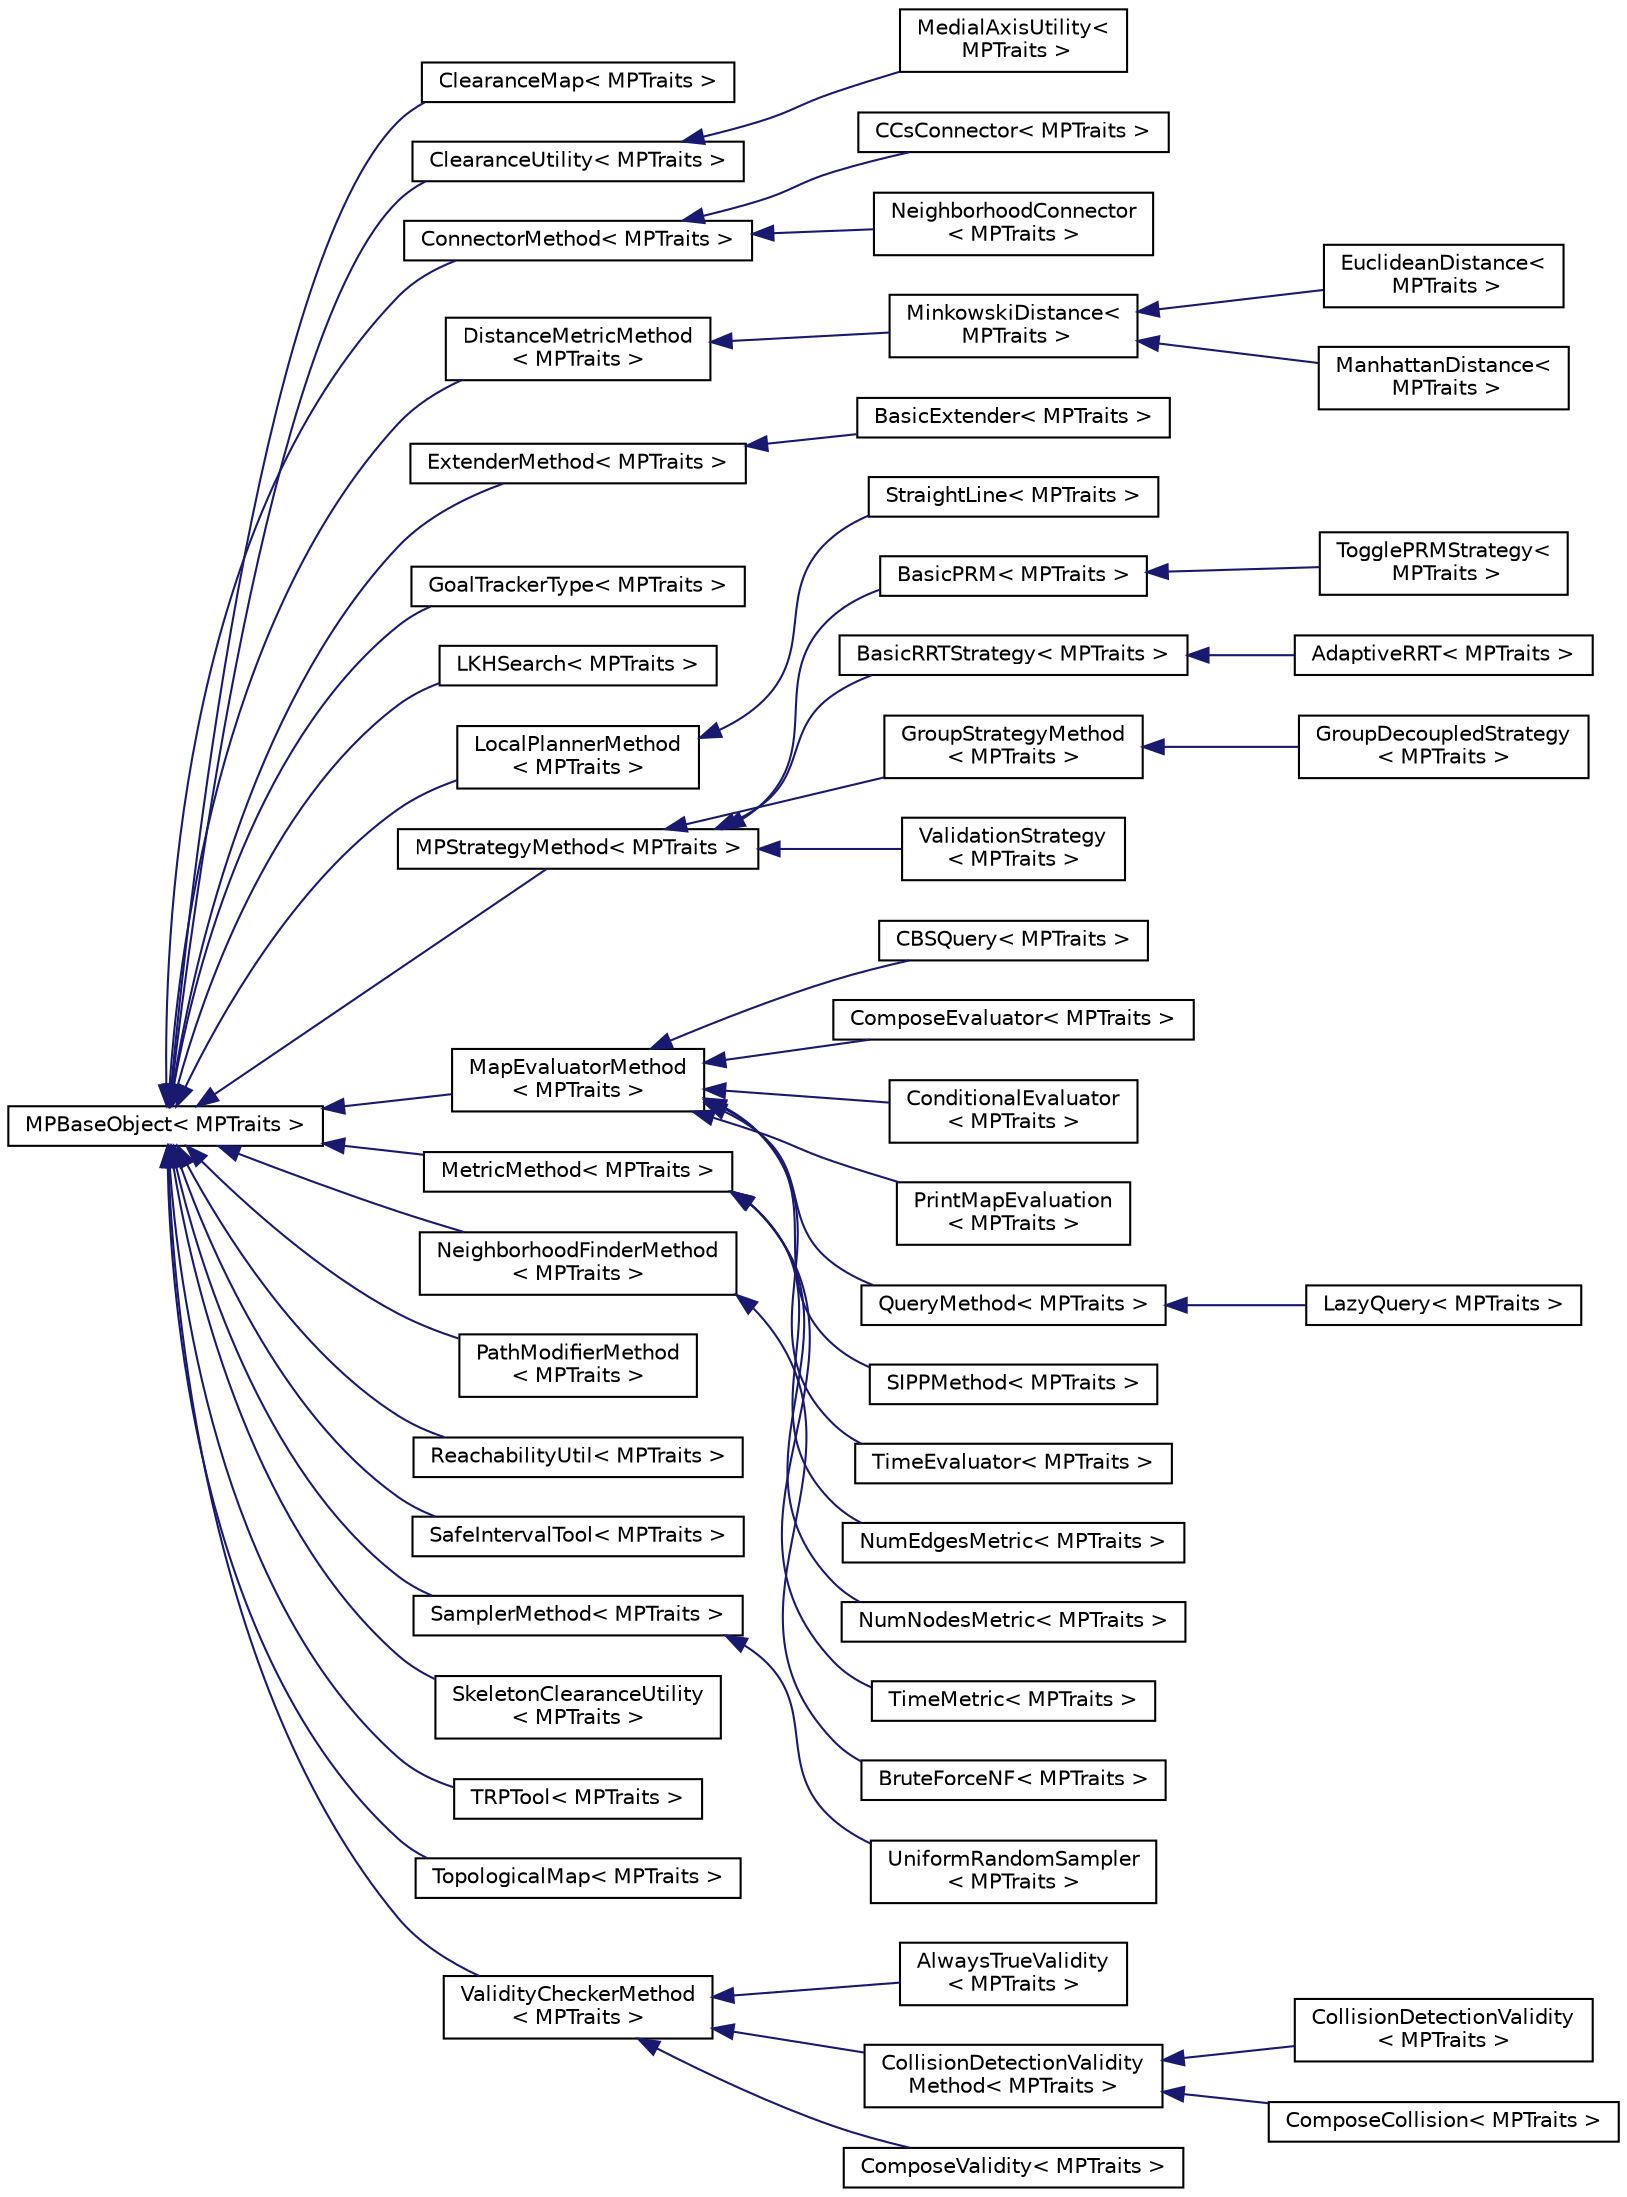 digraph "Graphical Class Hierarchy"
{
 // LATEX_PDF_SIZE
  edge [fontname="Helvetica",fontsize="10",labelfontname="Helvetica",labelfontsize="10"];
  node [fontname="Helvetica",fontsize="10",shape=record];
  rankdir="LR";
  Node0 [label="MPBaseObject\< MPTraits \>",height=0.2,width=0.4,color="black", fillcolor="white", style="filled",URL="$classMPBaseObject.html",tooltip=" "];
  Node0 -> Node1 [dir="back",color="midnightblue",fontsize="10",style="solid",fontname="Helvetica"];
  Node1 [label="ClearanceMap\< MPTraits \>",height=0.2,width=0.4,color="black", fillcolor="white", style="filled",URL="$classClearanceMap.html",tooltip=" "];
  Node0 -> Node2 [dir="back",color="midnightblue",fontsize="10",style="solid",fontname="Helvetica"];
  Node2 [label="ClearanceUtility\< MPTraits \>",height=0.2,width=0.4,color="black", fillcolor="white", style="filled",URL="$classClearanceUtility.html",tooltip=" "];
  Node2 -> Node3 [dir="back",color="midnightblue",fontsize="10",style="solid",fontname="Helvetica"];
  Node3 [label="MedialAxisUtility\<\l MPTraits \>",height=0.2,width=0.4,color="black", fillcolor="white", style="filled",URL="$classMedialAxisUtility.html",tooltip=" "];
  Node0 -> Node4 [dir="back",color="midnightblue",fontsize="10",style="solid",fontname="Helvetica"];
  Node4 [label="ConnectorMethod\< MPTraits \>",height=0.2,width=0.4,color="black", fillcolor="white", style="filled",URL="$classConnectorMethod.html",tooltip=" "];
  Node4 -> Node5 [dir="back",color="midnightblue",fontsize="10",style="solid",fontname="Helvetica"];
  Node5 [label="CCsConnector\< MPTraits \>",height=0.2,width=0.4,color="black", fillcolor="white", style="filled",URL="$classCCsConnector.html",tooltip=" "];
  Node4 -> Node6 [dir="back",color="midnightblue",fontsize="10",style="solid",fontname="Helvetica"];
  Node6 [label="NeighborhoodConnector\l\< MPTraits \>",height=0.2,width=0.4,color="black", fillcolor="white", style="filled",URL="$classNeighborhoodConnector.html",tooltip=" "];
  Node0 -> Node7 [dir="back",color="midnightblue",fontsize="10",style="solid",fontname="Helvetica"];
  Node7 [label="DistanceMetricMethod\l\< MPTraits \>",height=0.2,width=0.4,color="black", fillcolor="white", style="filled",URL="$classDistanceMetricMethod.html",tooltip=" "];
  Node7 -> Node8 [dir="back",color="midnightblue",fontsize="10",style="solid",fontname="Helvetica"];
  Node8 [label="MinkowskiDistance\<\l MPTraits \>",height=0.2,width=0.4,color="black", fillcolor="white", style="filled",URL="$classMinkowskiDistance.html",tooltip=" "];
  Node8 -> Node9 [dir="back",color="midnightblue",fontsize="10",style="solid",fontname="Helvetica"];
  Node9 [label="EuclideanDistance\<\l MPTraits \>",height=0.2,width=0.4,color="black", fillcolor="white", style="filled",URL="$classEuclideanDistance.html",tooltip=" "];
  Node8 -> Node10 [dir="back",color="midnightblue",fontsize="10",style="solid",fontname="Helvetica"];
  Node10 [label="ManhattanDistance\<\l MPTraits \>",height=0.2,width=0.4,color="black", fillcolor="white", style="filled",URL="$classManhattanDistance.html",tooltip=" "];
  Node0 -> Node11 [dir="back",color="midnightblue",fontsize="10",style="solid",fontname="Helvetica"];
  Node11 [label="ExtenderMethod\< MPTraits \>",height=0.2,width=0.4,color="black", fillcolor="white", style="filled",URL="$classExtenderMethod.html",tooltip=" "];
  Node11 -> Node12 [dir="back",color="midnightblue",fontsize="10",style="solid",fontname="Helvetica"];
  Node12 [label="BasicExtender\< MPTraits \>",height=0.2,width=0.4,color="black", fillcolor="white", style="filled",URL="$classBasicExtender.html",tooltip=" "];
  Node0 -> Node13 [dir="back",color="midnightblue",fontsize="10",style="solid",fontname="Helvetica"];
  Node13 [label="GoalTrackerType\< MPTraits \>",height=0.2,width=0.4,color="black", fillcolor="white", style="filled",URL="$classGoalTrackerType.html",tooltip="Maintains a set of GoalMap for multiple roadmap/task pairs."];
  Node0 -> Node14 [dir="back",color="midnightblue",fontsize="10",style="solid",fontname="Helvetica"];
  Node14 [label="LKHSearch\< MPTraits \>",height=0.2,width=0.4,color="black", fillcolor="white", style="filled",URL="$classLKHSearch.html",tooltip=" "];
  Node0 -> Node15 [dir="back",color="midnightblue",fontsize="10",style="solid",fontname="Helvetica"];
  Node15 [label="LocalPlannerMethod\l\< MPTraits \>",height=0.2,width=0.4,color="black", fillcolor="white", style="filled",URL="$classLocalPlannerMethod.html",tooltip=" "];
  Node15 -> Node16 [dir="back",color="midnightblue",fontsize="10",style="solid",fontname="Helvetica"];
  Node16 [label="StraightLine\< MPTraits \>",height=0.2,width=0.4,color="black", fillcolor="white", style="filled",URL="$classStraightLine.html",tooltip=" "];
  Node0 -> Node17 [dir="back",color="midnightblue",fontsize="10",style="solid",fontname="Helvetica"];
  Node17 [label="MPStrategyMethod\< MPTraits \>",height=0.2,width=0.4,color="black", fillcolor="white", style="filled",URL="$classMPStrategyMethod.html",tooltip=" "];
  Node17 -> Node18 [dir="back",color="midnightblue",fontsize="10",style="solid",fontname="Helvetica"];
  Node18 [label="BasicPRM\< MPTraits \>",height=0.2,width=0.4,color="black", fillcolor="white", style="filled",URL="$classBasicPRM.html",tooltip=" "];
  Node18 -> Node19 [dir="back",color="midnightblue",fontsize="10",style="solid",fontname="Helvetica"];
  Node19 [label="TogglePRMStrategy\<\l MPTraits \>",height=0.2,width=0.4,color="black", fillcolor="white", style="filled",URL="$classTogglePRMStrategy.html",tooltip=" "];
  Node17 -> Node20 [dir="back",color="midnightblue",fontsize="10",style="solid",fontname="Helvetica"];
  Node20 [label="BasicRRTStrategy\< MPTraits \>",height=0.2,width=0.4,color="black", fillcolor="white", style="filled",URL="$classBasicRRTStrategy.html",tooltip=" "];
  Node20 -> Node21 [dir="back",color="midnightblue",fontsize="10",style="solid",fontname="Helvetica"];
  Node21 [label="AdaptiveRRT\< MPTraits \>",height=0.2,width=0.4,color="black", fillcolor="white", style="filled",URL="$classAdaptiveRRT.html",tooltip=" "];
  Node17 -> Node22 [dir="back",color="midnightblue",fontsize="10",style="solid",fontname="Helvetica"];
  Node22 [label="GroupStrategyMethod\l\< MPTraits \>",height=0.2,width=0.4,color="black", fillcolor="white", style="filled",URL="$classGroupStrategyMethod.html",tooltip=" "];
  Node22 -> Node23 [dir="back",color="midnightblue",fontsize="10",style="solid",fontname="Helvetica"];
  Node23 [label="GroupDecoupledStrategy\l\< MPTraits \>",height=0.2,width=0.4,color="black", fillcolor="white", style="filled",URL="$classGroupDecoupledStrategy.html",tooltip=" "];
  Node17 -> Node24 [dir="back",color="midnightblue",fontsize="10",style="solid",fontname="Helvetica"];
  Node24 [label="ValidationStrategy\l\< MPTraits \>",height=0.2,width=0.4,color="black", fillcolor="white", style="filled",URL="$classValidationStrategy.html",tooltip=" "];
  Node0 -> Node25 [dir="back",color="midnightblue",fontsize="10",style="solid",fontname="Helvetica"];
  Node25 [label="MapEvaluatorMethod\l\< MPTraits \>",height=0.2,width=0.4,color="black", fillcolor="white", style="filled",URL="$classMapEvaluatorMethod.html",tooltip=" "];
  Node25 -> Node26 [dir="back",color="midnightblue",fontsize="10",style="solid",fontname="Helvetica"];
  Node26 [label="CBSQuery\< MPTraits \>",height=0.2,width=0.4,color="black", fillcolor="white", style="filled",URL="$classCBSQuery.html",tooltip=" "];
  Node25 -> Node27 [dir="back",color="midnightblue",fontsize="10",style="solid",fontname="Helvetica"];
  Node27 [label="ComposeEvaluator\< MPTraits \>",height=0.2,width=0.4,color="black", fillcolor="white", style="filled",URL="$classComposeEvaluator.html",tooltip=" "];
  Node25 -> Node28 [dir="back",color="midnightblue",fontsize="10",style="solid",fontname="Helvetica"];
  Node28 [label="ConditionalEvaluator\l\< MPTraits \>",height=0.2,width=0.4,color="black", fillcolor="white", style="filled",URL="$classConditionalEvaluator.html",tooltip=" "];
  Node25 -> Node29 [dir="back",color="midnightblue",fontsize="10",style="solid",fontname="Helvetica"];
  Node29 [label="PrintMapEvaluation\l\< MPTraits \>",height=0.2,width=0.4,color="black", fillcolor="white", style="filled",URL="$classPrintMapEvaluation.html",tooltip=" "];
  Node25 -> Node30 [dir="back",color="midnightblue",fontsize="10",style="solid",fontname="Helvetica"];
  Node30 [label="QueryMethod\< MPTraits \>",height=0.2,width=0.4,color="black", fillcolor="white", style="filled",URL="$classQueryMethod.html",tooltip=" "];
  Node30 -> Node31 [dir="back",color="midnightblue",fontsize="10",style="solid",fontname="Helvetica"];
  Node31 [label="LazyQuery\< MPTraits \>",height=0.2,width=0.4,color="black", fillcolor="white", style="filled",URL="$classLazyQuery.html",tooltip=" "];
  Node25 -> Node32 [dir="back",color="midnightblue",fontsize="10",style="solid",fontname="Helvetica"];
  Node32 [label="SIPPMethod\< MPTraits \>",height=0.2,width=0.4,color="black", fillcolor="white", style="filled",URL="$classSIPPMethod.html",tooltip=" "];
  Node25 -> Node33 [dir="back",color="midnightblue",fontsize="10",style="solid",fontname="Helvetica"];
  Node33 [label="TimeEvaluator\< MPTraits \>",height=0.2,width=0.4,color="black", fillcolor="white", style="filled",URL="$classTimeEvaluator.html",tooltip=" "];
  Node0 -> Node34 [dir="back",color="midnightblue",fontsize="10",style="solid",fontname="Helvetica"];
  Node34 [label="MetricMethod\< MPTraits \>",height=0.2,width=0.4,color="black", fillcolor="white", style="filled",URL="$classMetricMethod.html",tooltip=" "];
  Node34 -> Node35 [dir="back",color="midnightblue",fontsize="10",style="solid",fontname="Helvetica"];
  Node35 [label="NumEdgesMetric\< MPTraits \>",height=0.2,width=0.4,color="black", fillcolor="white", style="filled",URL="$classNumEdgesMetric.html",tooltip=" "];
  Node34 -> Node36 [dir="back",color="midnightblue",fontsize="10",style="solid",fontname="Helvetica"];
  Node36 [label="NumNodesMetric\< MPTraits \>",height=0.2,width=0.4,color="black", fillcolor="white", style="filled",URL="$classNumNodesMetric.html",tooltip=" "];
  Node34 -> Node37 [dir="back",color="midnightblue",fontsize="10",style="solid",fontname="Helvetica"];
  Node37 [label="TimeMetric\< MPTraits \>",height=0.2,width=0.4,color="black", fillcolor="white", style="filled",URL="$classTimeMetric.html",tooltip=" "];
  Node0 -> Node38 [dir="back",color="midnightblue",fontsize="10",style="solid",fontname="Helvetica"];
  Node38 [label="NeighborhoodFinderMethod\l\< MPTraits \>",height=0.2,width=0.4,color="black", fillcolor="white", style="filled",URL="$classNeighborhoodFinderMethod.html",tooltip=" "];
  Node38 -> Node39 [dir="back",color="midnightblue",fontsize="10",style="solid",fontname="Helvetica"];
  Node39 [label="BruteForceNF\< MPTraits \>",height=0.2,width=0.4,color="black", fillcolor="white", style="filled",URL="$classBruteForceNF.html",tooltip=" "];
  Node0 -> Node40 [dir="back",color="midnightblue",fontsize="10",style="solid",fontname="Helvetica"];
  Node40 [label="PathModifierMethod\l\< MPTraits \>",height=0.2,width=0.4,color="black", fillcolor="white", style="filled",URL="$classPathModifierMethod.html",tooltip="Base algorithm abstraction for Path Modifiers."];
  Node0 -> Node41 [dir="back",color="midnightblue",fontsize="10",style="solid",fontname="Helvetica"];
  Node41 [label="ReachabilityUtil\< MPTraits \>",height=0.2,width=0.4,color="black", fillcolor="white", style="filled",URL="$classReachabilityUtil.html",tooltip=" "];
  Node0 -> Node42 [dir="back",color="midnightblue",fontsize="10",style="solid",fontname="Helvetica"];
  Node42 [label="SafeIntervalTool\< MPTraits \>",height=0.2,width=0.4,color="black", fillcolor="white", style="filled",URL="$classSafeIntervalTool.html",tooltip=" "];
  Node0 -> Node43 [dir="back",color="midnightblue",fontsize="10",style="solid",fontname="Helvetica"];
  Node43 [label="SamplerMethod\< MPTraits \>",height=0.2,width=0.4,color="black", fillcolor="white", style="filled",URL="$classSamplerMethod.html",tooltip=" "];
  Node43 -> Node44 [dir="back",color="midnightblue",fontsize="10",style="solid",fontname="Helvetica"];
  Node44 [label="UniformRandomSampler\l\< MPTraits \>",height=0.2,width=0.4,color="black", fillcolor="white", style="filled",URL="$classUniformRandomSampler.html",tooltip=" "];
  Node0 -> Node45 [dir="back",color="midnightblue",fontsize="10",style="solid",fontname="Helvetica"];
  Node45 [label="SkeletonClearanceUtility\l\< MPTraits \>",height=0.2,width=0.4,color="black", fillcolor="white", style="filled",URL="$classSkeletonClearanceUtility.html",tooltip=" "];
  Node0 -> Node46 [dir="back",color="midnightblue",fontsize="10",style="solid",fontname="Helvetica"];
  Node46 [label="TRPTool\< MPTraits \>",height=0.2,width=0.4,color="black", fillcolor="white", style="filled",URL="$classTRPTool.html",tooltip=" "];
  Node0 -> Node47 [dir="back",color="midnightblue",fontsize="10",style="solid",fontname="Helvetica"];
  Node47 [label="TopologicalMap\< MPTraits \>",height=0.2,width=0.4,color="black", fillcolor="white", style="filled",URL="$classTopologicalMap.html",tooltip=" "];
  Node0 -> Node48 [dir="back",color="midnightblue",fontsize="10",style="solid",fontname="Helvetica"];
  Node48 [label="ValidityCheckerMethod\l\< MPTraits \>",height=0.2,width=0.4,color="black", fillcolor="white", style="filled",URL="$classValidityCheckerMethod.html",tooltip=" "];
  Node48 -> Node49 [dir="back",color="midnightblue",fontsize="10",style="solid",fontname="Helvetica"];
  Node49 [label="AlwaysTrueValidity\l\< MPTraits \>",height=0.2,width=0.4,color="black", fillcolor="white", style="filled",URL="$classAlwaysTrueValidity.html",tooltip=" "];
  Node48 -> Node50 [dir="back",color="midnightblue",fontsize="10",style="solid",fontname="Helvetica"];
  Node50 [label="CollisionDetectionValidity\lMethod\< MPTraits \>",height=0.2,width=0.4,color="black", fillcolor="white", style="filled",URL="$classCollisionDetectionValidityMethod.html",tooltip=" "];
  Node50 -> Node51 [dir="back",color="midnightblue",fontsize="10",style="solid",fontname="Helvetica"];
  Node51 [label="CollisionDetectionValidity\l\< MPTraits \>",height=0.2,width=0.4,color="black", fillcolor="white", style="filled",URL="$classCollisionDetectionValidity.html",tooltip=" "];
  Node50 -> Node52 [dir="back",color="midnightblue",fontsize="10",style="solid",fontname="Helvetica"];
  Node52 [label="ComposeCollision\< MPTraits \>",height=0.2,width=0.4,color="black", fillcolor="white", style="filled",URL="$classComposeCollision.html",tooltip=" "];
  Node48 -> Node53 [dir="back",color="midnightblue",fontsize="10",style="solid",fontname="Helvetica"];
  Node53 [label="ComposeValidity\< MPTraits \>",height=0.2,width=0.4,color="black", fillcolor="white", style="filled",URL="$classComposeValidity.html",tooltip=" "];
}
